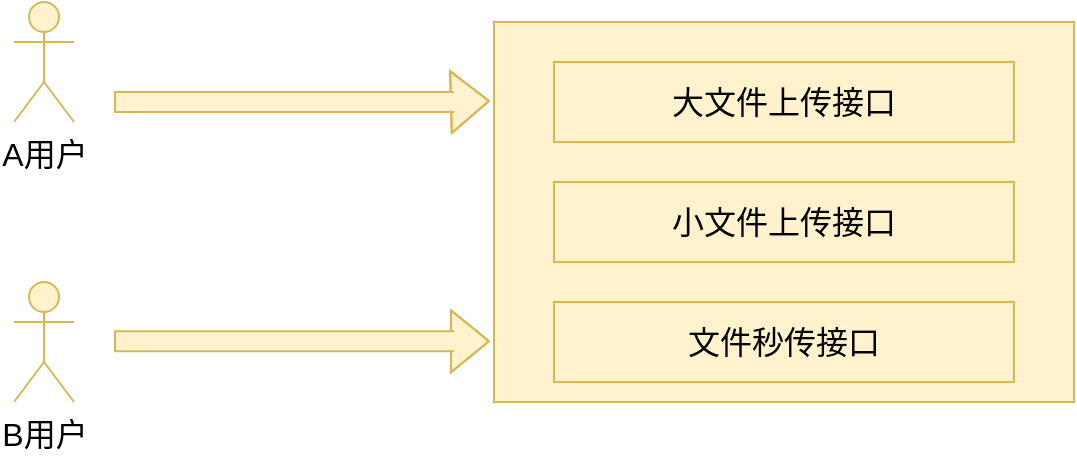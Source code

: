 <mxfile version="27.0.9">
  <diagram name="第 1 页" id="JcK-7653hLYsVERBveQF">
    <mxGraphModel dx="837" dy="503" grid="1" gridSize="10" guides="1" tooltips="1" connect="1" arrows="1" fold="1" page="1" pageScale="1" pageWidth="827" pageHeight="1169" math="0" shadow="0">
      <root>
        <mxCell id="0" />
        <mxCell id="1" parent="0" />
        <mxCell id="DsCfS5-gN96dnzd_P0CQ-1" value="&lt;font style=&quot;vertical-align: inherit;&quot; class=&quot;notranslate fyzs-translate-target fyzs-translate-target-wrapper&quot;&gt;&lt;font style=&quot;vertical-align: inherit;&quot; class=&quot;notranslate fyzs-translate-target fyzs-translate-target-box&quot;&gt;&lt;font style=&quot;vertical-align: inherit;&quot; title=&quot;A&quot; class=&quot;notranslate fyzs-translate-target fyzs-translate-target-text&quot;&gt;A用户&lt;/font&gt;&lt;/font&gt;&lt;/font&gt;" style="shape=umlActor;verticalLabelPosition=bottom;verticalAlign=top;html=1;outlineConnect=0;fillColor=#fff2cc;strokeColor=#d6b656;fontSize=16;" vertex="1" parent="1">
          <mxGeometry x="230" y="130" width="30" height="60" as="geometry" />
        </mxCell>
        <mxCell id="DsCfS5-gN96dnzd_P0CQ-4" value="&lt;font style=&quot;vertical-align: inherit;&quot; class=&quot;notranslate fyzs-translate-target fyzs-translate-target-wrapper&quot;&gt;&lt;font style=&quot;vertical-align: inherit;&quot; class=&quot;notranslate fyzs-translate-target fyzs-translate-target-box&quot;&gt;&lt;font style=&quot;vertical-align: inherit;&quot; title=&quot;B&quot; class=&quot;notranslate fyzs-translate-target fyzs-translate-target-text&quot;&gt;B用户&lt;/font&gt;&lt;/font&gt;&lt;/font&gt;" style="shape=umlActor;verticalLabelPosition=bottom;verticalAlign=top;html=1;outlineConnect=0;fillColor=#fff2cc;strokeColor=#d6b656;fontSize=16;" vertex="1" parent="1">
          <mxGeometry x="230" y="270" width="30" height="60" as="geometry" />
        </mxCell>
        <mxCell id="DsCfS5-gN96dnzd_P0CQ-8" value="" style="rounded=0;whiteSpace=wrap;html=1;fillColor=#fff2cc;strokeColor=#d6b656;fontSize=16;" vertex="1" parent="1">
          <mxGeometry x="470" y="140" width="290" height="190" as="geometry" />
        </mxCell>
        <mxCell id="DsCfS5-gN96dnzd_P0CQ-9" value="&lt;font style=&quot;vertical-align: inherit;&quot; class=&quot;notranslate fyzs-translate-target fyzs-translate-target-wrapper&quot;&gt;&lt;font style=&quot;vertical-align: inherit;&quot; class=&quot;notranslate fyzs-translate-target fyzs-translate-target-box&quot;&gt;&lt;font style=&quot;vertical-align: inherit;&quot; title=&quot;d&quot; class=&quot;notranslate fyzs-translate-target fyzs-translate-target-text&quot;&gt;大文件上传接口&lt;/font&gt;&lt;/font&gt;&lt;/font&gt;" style="rounded=0;whiteSpace=wrap;html=1;fillColor=#fff2cc;strokeColor=#d6b656;fontSize=16;" vertex="1" parent="1">
          <mxGeometry x="500" y="160" width="230" height="40" as="geometry" />
        </mxCell>
        <mxCell id="DsCfS5-gN96dnzd_P0CQ-10" value="&lt;font style=&quot;vertical-align: inherit;&quot; class=&quot;notranslate fyzs-translate-target fyzs-translate-target-wrapper&quot;&gt;&lt;font style=&quot;vertical-align: inherit;&quot; class=&quot;notranslate fyzs-translate-target fyzs-translate-target-box&quot;&gt;&lt;font style=&quot;vertical-align: inherit;&quot; title=&quot;d&quot; class=&quot;notranslate fyzs-translate-target fyzs-translate-target-text&quot;&gt;小文件上传接口&lt;/font&gt;&lt;/font&gt;&lt;/font&gt;" style="rounded=0;whiteSpace=wrap;html=1;fillColor=#fff2cc;strokeColor=#d6b656;fontSize=16;" vertex="1" parent="1">
          <mxGeometry x="500" y="220" width="230" height="40" as="geometry" />
        </mxCell>
        <mxCell id="DsCfS5-gN96dnzd_P0CQ-11" value="&lt;font style=&quot;vertical-align: inherit;&quot; class=&quot;notranslate fyzs-translate-target fyzs-translate-target-wrapper&quot;&gt;&lt;font style=&quot;vertical-align: inherit;&quot; class=&quot;notranslate fyzs-translate-target fyzs-translate-target-box&quot;&gt;&lt;font style=&quot;vertical-align: inherit;&quot; title=&quot;d&quot; class=&quot;notranslate fyzs-translate-target fyzs-translate-target-text&quot;&gt;文件秒传接口&lt;/font&gt;&lt;/font&gt;&lt;/font&gt;" style="rounded=0;whiteSpace=wrap;html=1;fillColor=#fff2cc;strokeColor=#d6b656;fontSize=16;" vertex="1" parent="1">
          <mxGeometry x="500" y="280" width="230" height="40" as="geometry" />
        </mxCell>
        <mxCell id="DsCfS5-gN96dnzd_P0CQ-12" value="" style="shape=flexArrow;endArrow=classic;html=1;rounded=0;entryX=-0.007;entryY=0.208;entryDx=0;entryDy=0;entryPerimeter=0;fillColor=#fff2cc;strokeColor=#d6b656;fontSize=16;" edge="1" parent="1" target="DsCfS5-gN96dnzd_P0CQ-8">
          <mxGeometry width="50" height="50" relative="1" as="geometry">
            <mxPoint x="280" y="180" as="sourcePoint" />
            <mxPoint x="420" y="170" as="targetPoint" />
            <Array as="points">
              <mxPoint x="380" y="180" />
              <mxPoint x="450" y="180" />
            </Array>
          </mxGeometry>
        </mxCell>
        <mxCell id="DsCfS5-gN96dnzd_P0CQ-13" value="" style="shape=flexArrow;endArrow=classic;html=1;rounded=0;entryX=-0.007;entryY=0.208;entryDx=0;entryDy=0;entryPerimeter=0;fillColor=#fff2cc;strokeColor=#d6b656;fontSize=16;" edge="1" parent="1">
          <mxGeometry width="50" height="50" relative="1" as="geometry">
            <mxPoint x="280" y="299.66" as="sourcePoint" />
            <mxPoint x="468" y="299.66" as="targetPoint" />
            <Array as="points">
              <mxPoint x="380" y="299.66" />
              <mxPoint x="450" y="299.66" />
            </Array>
          </mxGeometry>
        </mxCell>
      </root>
    </mxGraphModel>
  </diagram>
</mxfile>
